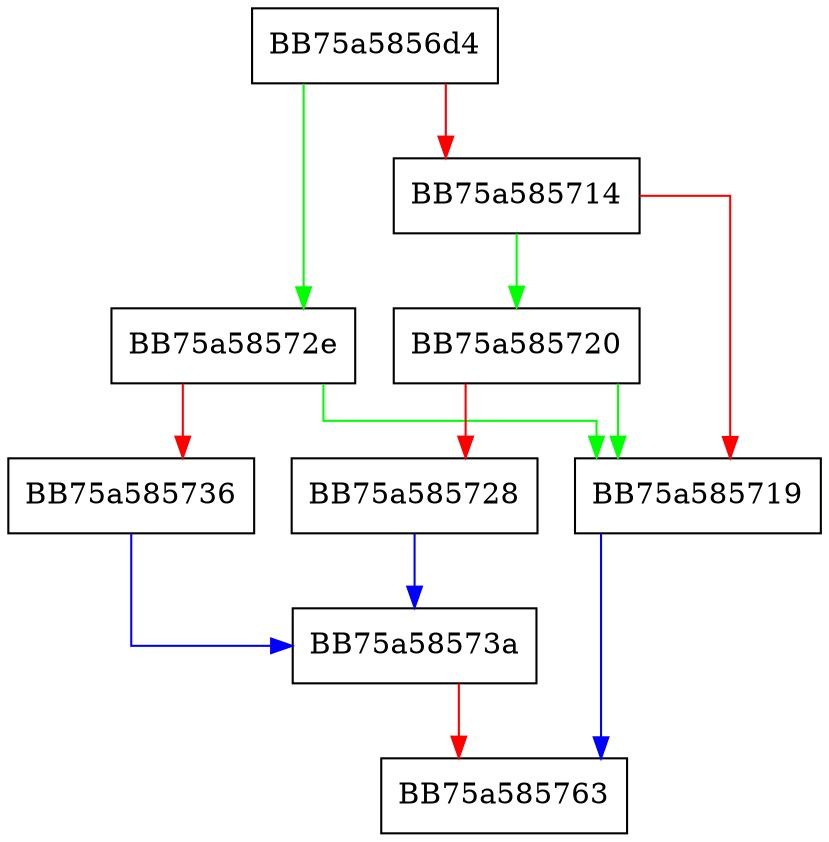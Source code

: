 digraph _validate_unhalted_ratio_feature_and_save {
  node [shape="box"];
  graph [splines=ortho];
  BB75a5856d4 -> BB75a58572e [color="green"];
  BB75a5856d4 -> BB75a585714 [color="red"];
  BB75a585714 -> BB75a585720 [color="green"];
  BB75a585714 -> BB75a585719 [color="red"];
  BB75a585719 -> BB75a585763 [color="blue"];
  BB75a585720 -> BB75a585719 [color="green"];
  BB75a585720 -> BB75a585728 [color="red"];
  BB75a585728 -> BB75a58573a [color="blue"];
  BB75a58572e -> BB75a585719 [color="green"];
  BB75a58572e -> BB75a585736 [color="red"];
  BB75a585736 -> BB75a58573a [color="blue"];
  BB75a58573a -> BB75a585763 [color="red"];
}
